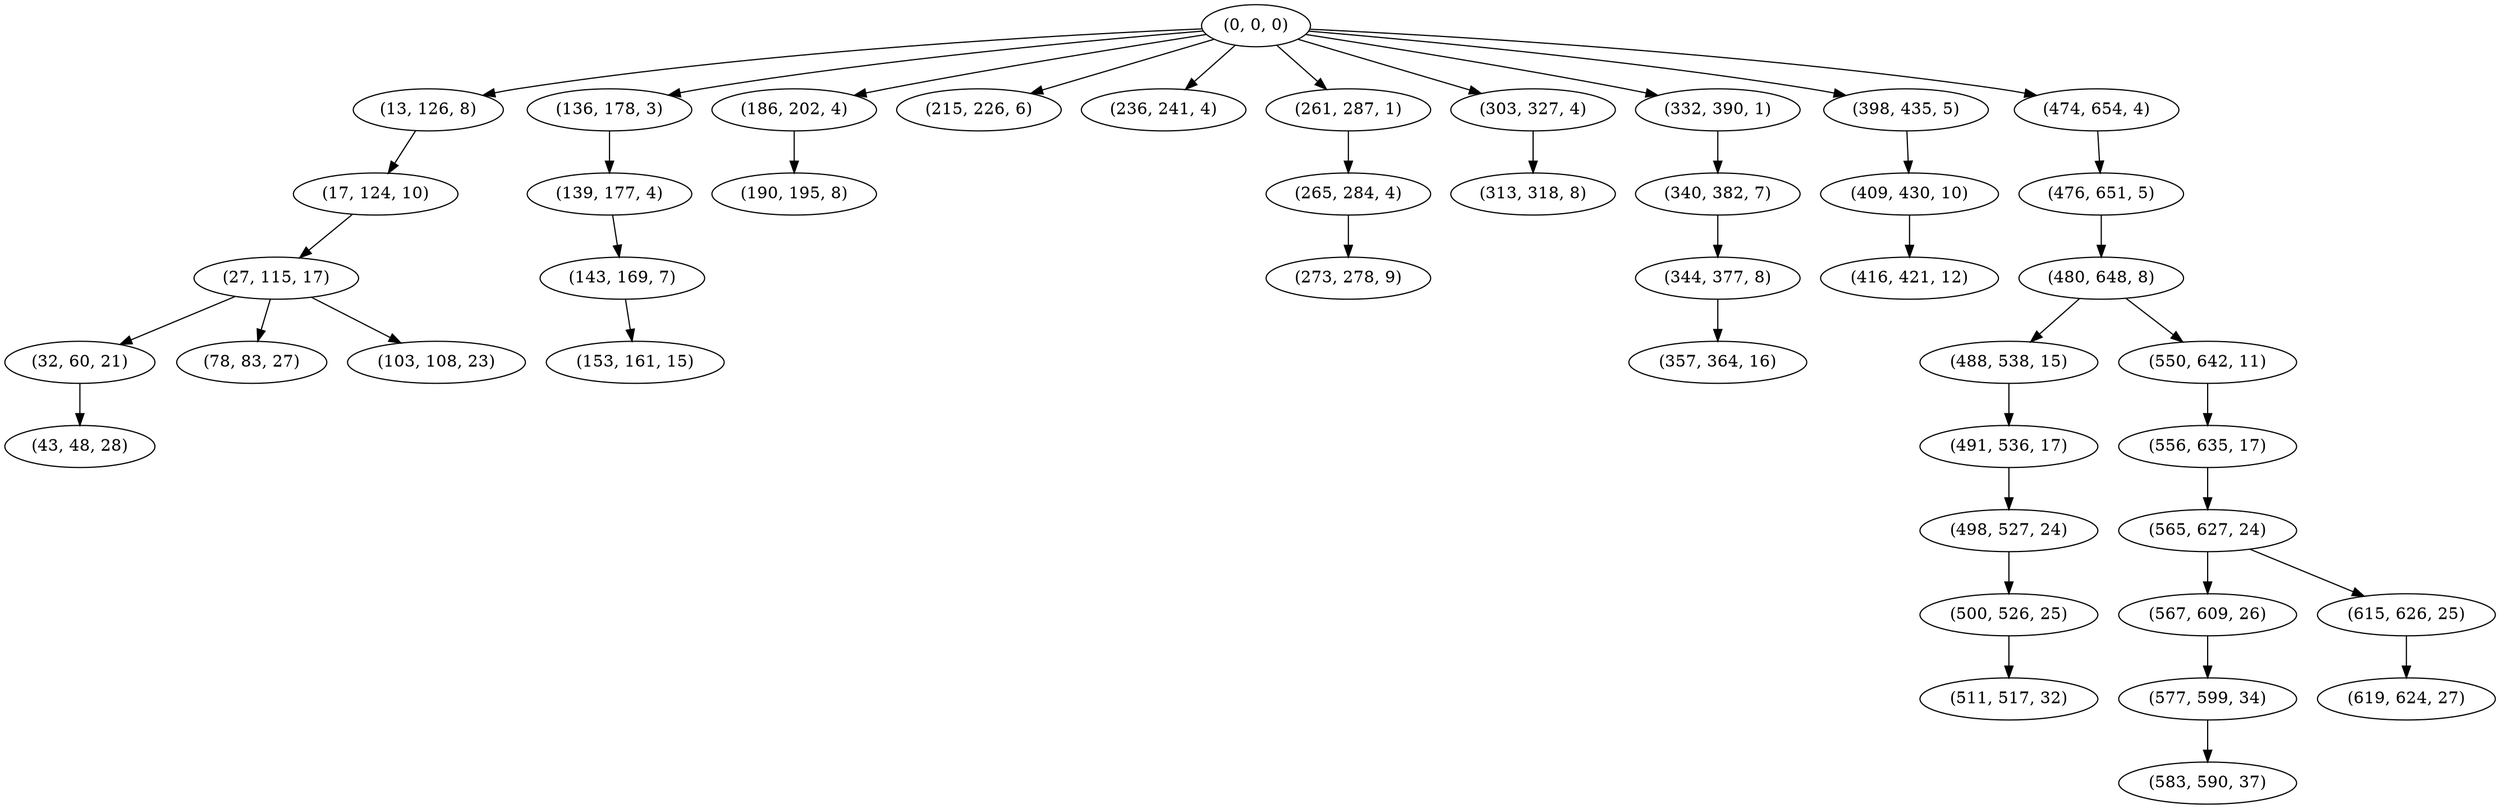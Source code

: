 digraph tree {
    "(0, 0, 0)";
    "(13, 126, 8)";
    "(17, 124, 10)";
    "(27, 115, 17)";
    "(32, 60, 21)";
    "(43, 48, 28)";
    "(78, 83, 27)";
    "(103, 108, 23)";
    "(136, 178, 3)";
    "(139, 177, 4)";
    "(143, 169, 7)";
    "(153, 161, 15)";
    "(186, 202, 4)";
    "(190, 195, 8)";
    "(215, 226, 6)";
    "(236, 241, 4)";
    "(261, 287, 1)";
    "(265, 284, 4)";
    "(273, 278, 9)";
    "(303, 327, 4)";
    "(313, 318, 8)";
    "(332, 390, 1)";
    "(340, 382, 7)";
    "(344, 377, 8)";
    "(357, 364, 16)";
    "(398, 435, 5)";
    "(409, 430, 10)";
    "(416, 421, 12)";
    "(474, 654, 4)";
    "(476, 651, 5)";
    "(480, 648, 8)";
    "(488, 538, 15)";
    "(491, 536, 17)";
    "(498, 527, 24)";
    "(500, 526, 25)";
    "(511, 517, 32)";
    "(550, 642, 11)";
    "(556, 635, 17)";
    "(565, 627, 24)";
    "(567, 609, 26)";
    "(577, 599, 34)";
    "(583, 590, 37)";
    "(615, 626, 25)";
    "(619, 624, 27)";
    "(0, 0, 0)" -> "(13, 126, 8)";
    "(0, 0, 0)" -> "(136, 178, 3)";
    "(0, 0, 0)" -> "(186, 202, 4)";
    "(0, 0, 0)" -> "(215, 226, 6)";
    "(0, 0, 0)" -> "(236, 241, 4)";
    "(0, 0, 0)" -> "(261, 287, 1)";
    "(0, 0, 0)" -> "(303, 327, 4)";
    "(0, 0, 0)" -> "(332, 390, 1)";
    "(0, 0, 0)" -> "(398, 435, 5)";
    "(0, 0, 0)" -> "(474, 654, 4)";
    "(13, 126, 8)" -> "(17, 124, 10)";
    "(17, 124, 10)" -> "(27, 115, 17)";
    "(27, 115, 17)" -> "(32, 60, 21)";
    "(27, 115, 17)" -> "(78, 83, 27)";
    "(27, 115, 17)" -> "(103, 108, 23)";
    "(32, 60, 21)" -> "(43, 48, 28)";
    "(136, 178, 3)" -> "(139, 177, 4)";
    "(139, 177, 4)" -> "(143, 169, 7)";
    "(143, 169, 7)" -> "(153, 161, 15)";
    "(186, 202, 4)" -> "(190, 195, 8)";
    "(261, 287, 1)" -> "(265, 284, 4)";
    "(265, 284, 4)" -> "(273, 278, 9)";
    "(303, 327, 4)" -> "(313, 318, 8)";
    "(332, 390, 1)" -> "(340, 382, 7)";
    "(340, 382, 7)" -> "(344, 377, 8)";
    "(344, 377, 8)" -> "(357, 364, 16)";
    "(398, 435, 5)" -> "(409, 430, 10)";
    "(409, 430, 10)" -> "(416, 421, 12)";
    "(474, 654, 4)" -> "(476, 651, 5)";
    "(476, 651, 5)" -> "(480, 648, 8)";
    "(480, 648, 8)" -> "(488, 538, 15)";
    "(480, 648, 8)" -> "(550, 642, 11)";
    "(488, 538, 15)" -> "(491, 536, 17)";
    "(491, 536, 17)" -> "(498, 527, 24)";
    "(498, 527, 24)" -> "(500, 526, 25)";
    "(500, 526, 25)" -> "(511, 517, 32)";
    "(550, 642, 11)" -> "(556, 635, 17)";
    "(556, 635, 17)" -> "(565, 627, 24)";
    "(565, 627, 24)" -> "(567, 609, 26)";
    "(565, 627, 24)" -> "(615, 626, 25)";
    "(567, 609, 26)" -> "(577, 599, 34)";
    "(577, 599, 34)" -> "(583, 590, 37)";
    "(615, 626, 25)" -> "(619, 624, 27)";
}
